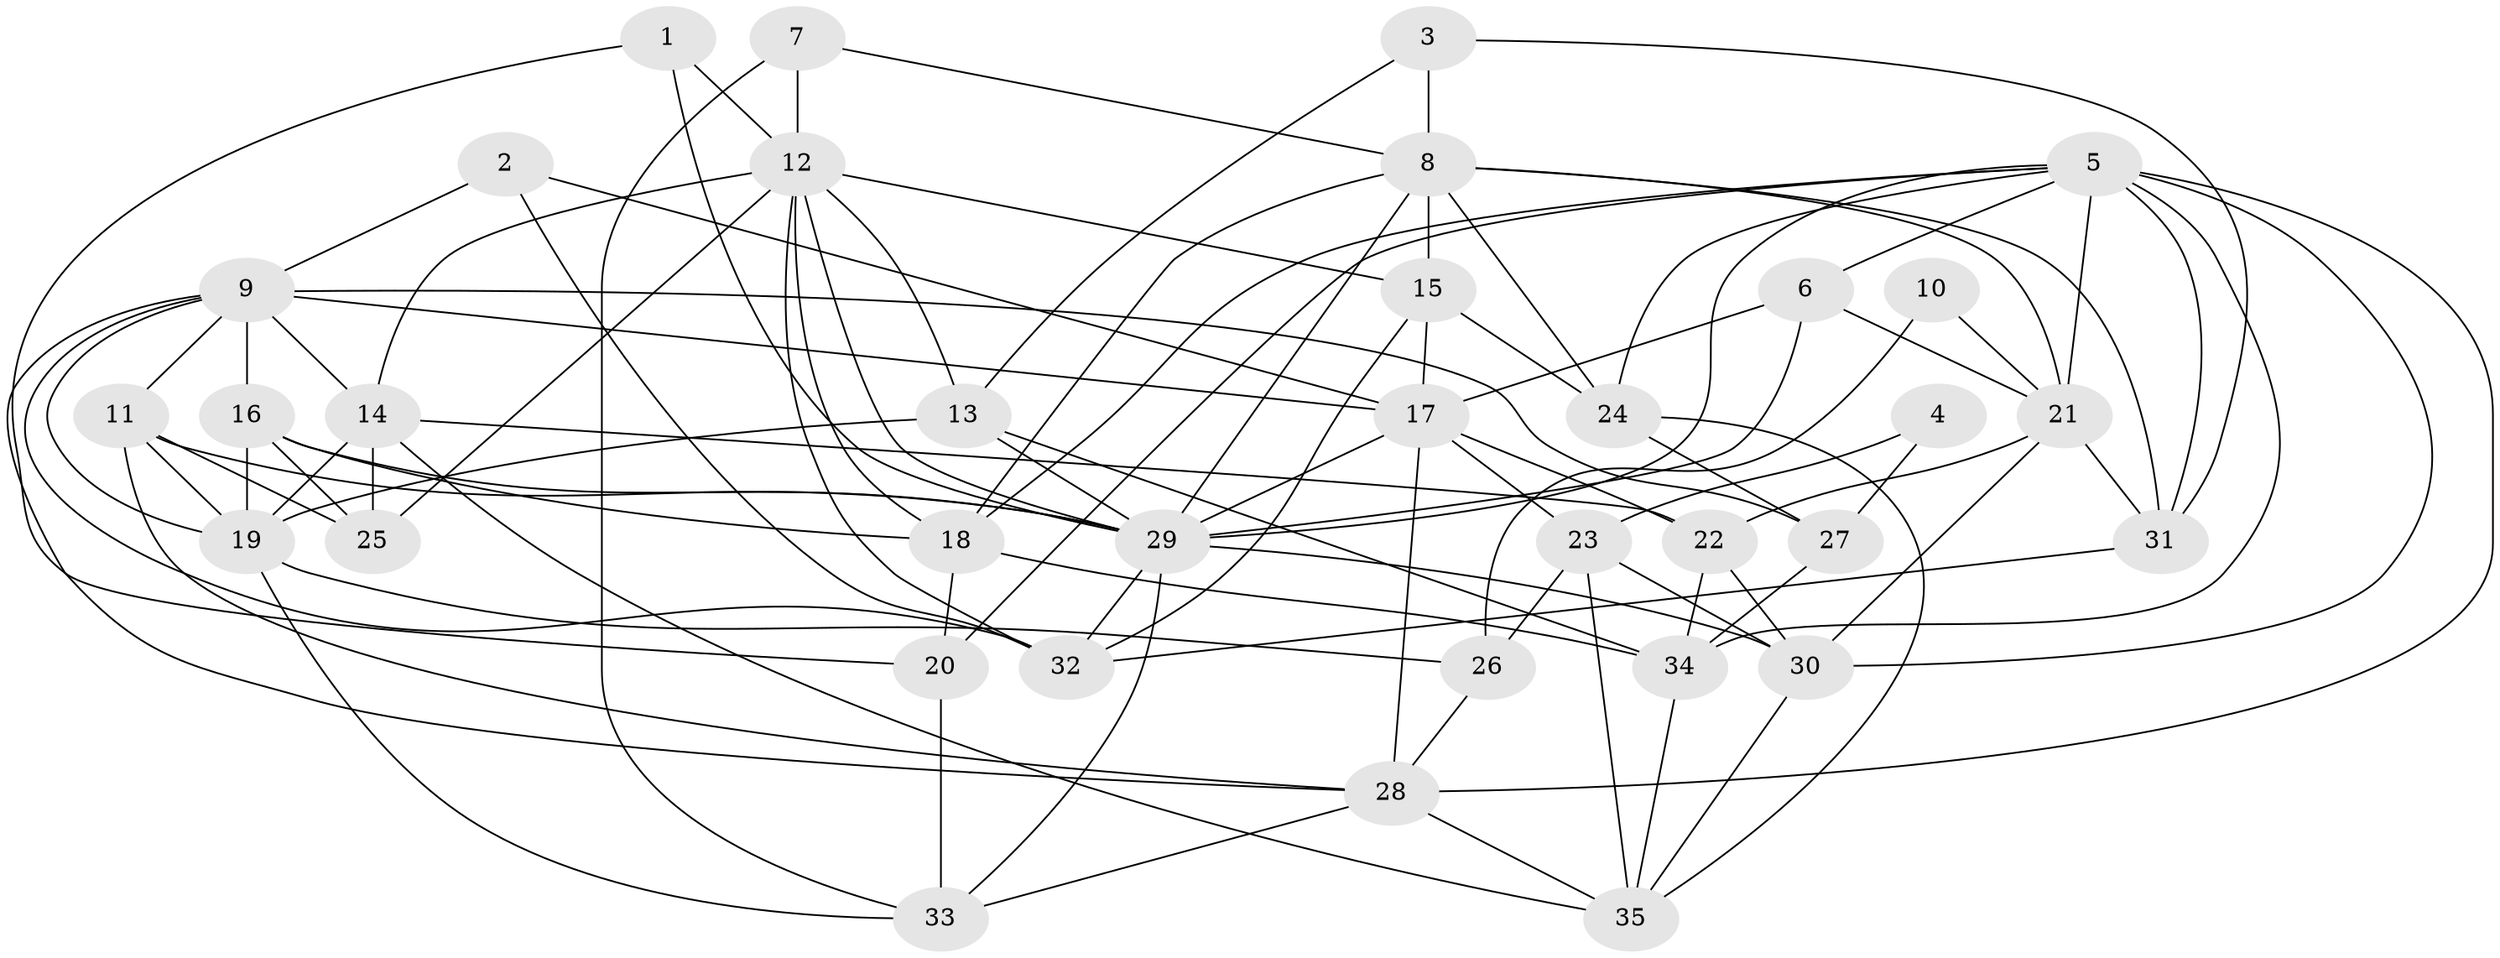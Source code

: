 // original degree distribution, {7: 0.028985507246376812, 3: 0.391304347826087, 2: 0.057971014492753624, 5: 0.21739130434782608, 6: 0.07246376811594203, 4: 0.21739130434782608, 8: 0.014492753623188406}
// Generated by graph-tools (version 1.1) at 2025/26/03/09/25 03:26:11]
// undirected, 35 vertices, 97 edges
graph export_dot {
graph [start="1"]
  node [color=gray90,style=filled];
  1;
  2;
  3;
  4;
  5;
  6;
  7;
  8;
  9;
  10;
  11;
  12;
  13;
  14;
  15;
  16;
  17;
  18;
  19;
  20;
  21;
  22;
  23;
  24;
  25;
  26;
  27;
  28;
  29;
  30;
  31;
  32;
  33;
  34;
  35;
  1 -- 12 [weight=1.0];
  1 -- 20 [weight=1.0];
  1 -- 29 [weight=1.0];
  2 -- 9 [weight=1.0];
  2 -- 17 [weight=1.0];
  2 -- 32 [weight=1.0];
  3 -- 8 [weight=1.0];
  3 -- 13 [weight=1.0];
  3 -- 31 [weight=1.0];
  4 -- 23 [weight=1.0];
  4 -- 27 [weight=1.0];
  5 -- 6 [weight=1.0];
  5 -- 18 [weight=1.0];
  5 -- 20 [weight=1.0];
  5 -- 21 [weight=1.0];
  5 -- 24 [weight=1.0];
  5 -- 28 [weight=1.0];
  5 -- 29 [weight=1.0];
  5 -- 30 [weight=2.0];
  5 -- 31 [weight=1.0];
  5 -- 34 [weight=1.0];
  6 -- 17 [weight=1.0];
  6 -- 21 [weight=1.0];
  6 -- 29 [weight=1.0];
  7 -- 8 [weight=1.0];
  7 -- 12 [weight=1.0];
  7 -- 33 [weight=1.0];
  8 -- 15 [weight=1.0];
  8 -- 18 [weight=1.0];
  8 -- 21 [weight=1.0];
  8 -- 24 [weight=1.0];
  8 -- 29 [weight=1.0];
  8 -- 31 [weight=1.0];
  9 -- 11 [weight=1.0];
  9 -- 14 [weight=1.0];
  9 -- 16 [weight=1.0];
  9 -- 17 [weight=1.0];
  9 -- 19 [weight=1.0];
  9 -- 27 [weight=1.0];
  9 -- 28 [weight=1.0];
  9 -- 32 [weight=1.0];
  10 -- 21 [weight=1.0];
  10 -- 26 [weight=1.0];
  11 -- 19 [weight=1.0];
  11 -- 25 [weight=1.0];
  11 -- 28 [weight=1.0];
  11 -- 29 [weight=1.0];
  12 -- 13 [weight=1.0];
  12 -- 14 [weight=1.0];
  12 -- 15 [weight=1.0];
  12 -- 18 [weight=1.0];
  12 -- 25 [weight=1.0];
  12 -- 29 [weight=1.0];
  12 -- 32 [weight=1.0];
  13 -- 19 [weight=1.0];
  13 -- 29 [weight=1.0];
  13 -- 34 [weight=1.0];
  14 -- 19 [weight=1.0];
  14 -- 22 [weight=1.0];
  14 -- 25 [weight=1.0];
  14 -- 35 [weight=1.0];
  15 -- 17 [weight=1.0];
  15 -- 24 [weight=1.0];
  15 -- 32 [weight=1.0];
  16 -- 18 [weight=1.0];
  16 -- 19 [weight=1.0];
  16 -- 25 [weight=1.0];
  16 -- 29 [weight=1.0];
  17 -- 22 [weight=1.0];
  17 -- 23 [weight=1.0];
  17 -- 28 [weight=1.0];
  17 -- 29 [weight=1.0];
  18 -- 20 [weight=1.0];
  18 -- 34 [weight=1.0];
  19 -- 26 [weight=1.0];
  19 -- 33 [weight=1.0];
  20 -- 33 [weight=1.0];
  21 -- 22 [weight=1.0];
  21 -- 30 [weight=1.0];
  21 -- 31 [weight=1.0];
  22 -- 30 [weight=1.0];
  22 -- 34 [weight=1.0];
  23 -- 26 [weight=1.0];
  23 -- 30 [weight=1.0];
  23 -- 35 [weight=1.0];
  24 -- 27 [weight=1.0];
  24 -- 35 [weight=1.0];
  26 -- 28 [weight=1.0];
  27 -- 34 [weight=1.0];
  28 -- 33 [weight=1.0];
  28 -- 35 [weight=1.0];
  29 -- 30 [weight=1.0];
  29 -- 32 [weight=1.0];
  29 -- 33 [weight=1.0];
  30 -- 35 [weight=1.0];
  31 -- 32 [weight=1.0];
  34 -- 35 [weight=1.0];
}
